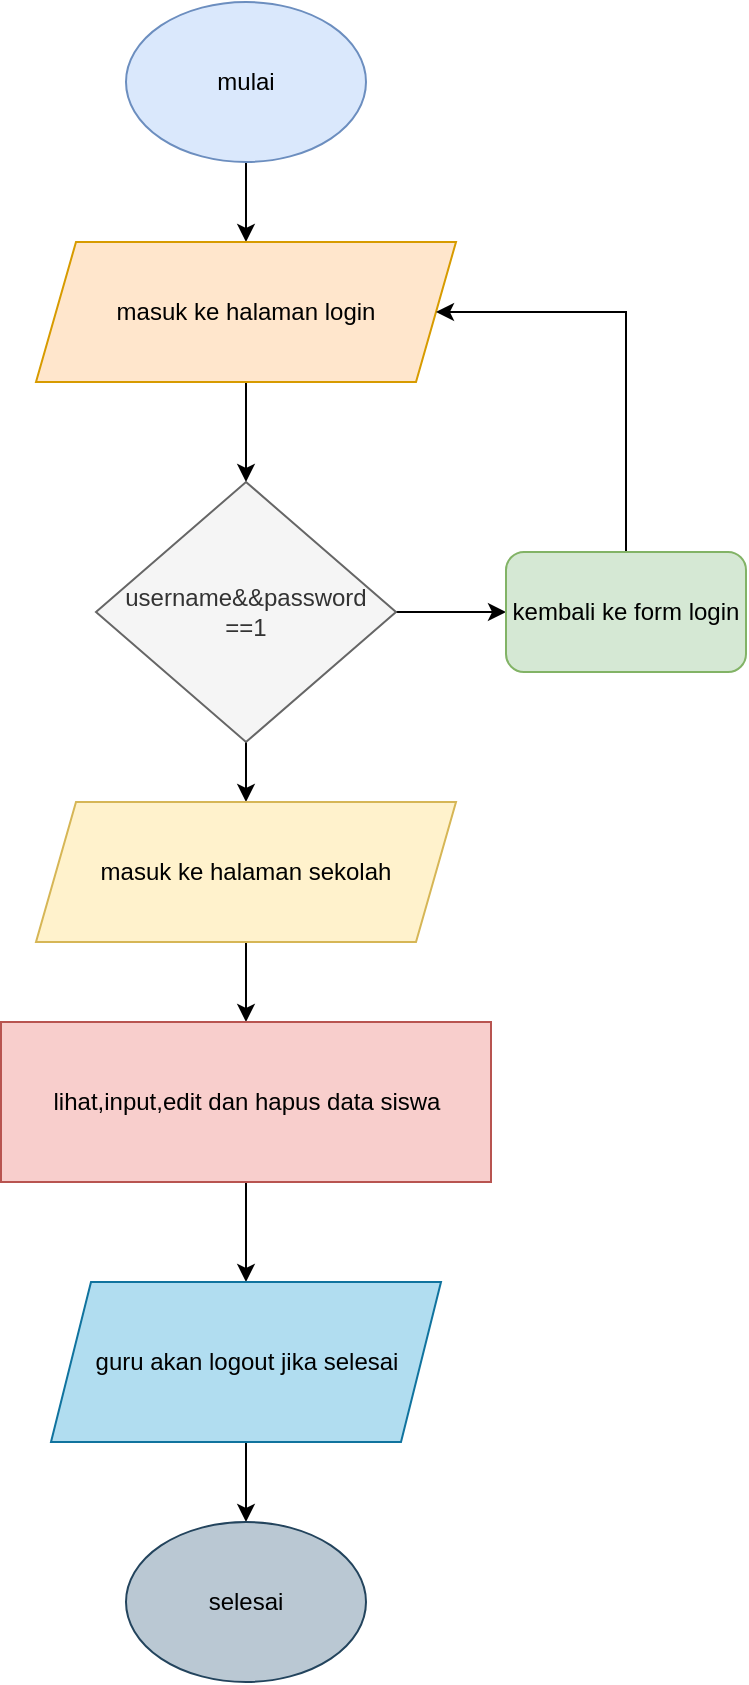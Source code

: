 <mxfile version="13.9.9" type="device"><diagram id="WRtUbSTgNB2pbKoOCc4T" name="Page-1"><mxGraphModel dx="1086" dy="806" grid="1" gridSize="10" guides="1" tooltips="1" connect="1" arrows="1" fold="1" page="1" pageScale="1" pageWidth="700" pageHeight="1000" math="0" shadow="0"><root><mxCell id="0"/><mxCell id="1" parent="0"/><mxCell id="eCZyYoMEsL0N1sCHX40T-11" style="edgeStyle=orthogonalEdgeStyle;rounded=0;orthogonalLoop=1;jettySize=auto;html=1;exitX=0.5;exitY=1;exitDx=0;exitDy=0;entryX=0.5;entryY=0;entryDx=0;entryDy=0;" parent="1" source="eCZyYoMEsL0N1sCHX40T-1" target="eCZyYoMEsL0N1sCHX40T-2" edge="1"><mxGeometry relative="1" as="geometry"/></mxCell><mxCell id="eCZyYoMEsL0N1sCHX40T-1" value="mulai" style="ellipse;whiteSpace=wrap;html=1;fillColor=#dae8fc;strokeColor=#6c8ebf;" parent="1" vertex="1"><mxGeometry x="300" y="80" width="120" height="80" as="geometry"/></mxCell><mxCell id="eCZyYoMEsL0N1sCHX40T-12" style="edgeStyle=orthogonalEdgeStyle;rounded=0;orthogonalLoop=1;jettySize=auto;html=1;exitX=0.5;exitY=1;exitDx=0;exitDy=0;" parent="1" source="eCZyYoMEsL0N1sCHX40T-2" target="eCZyYoMEsL0N1sCHX40T-3" edge="1"><mxGeometry relative="1" as="geometry"/></mxCell><mxCell id="eCZyYoMEsL0N1sCHX40T-2" value="masuk ke halaman login" style="shape=parallelogram;perimeter=parallelogramPerimeter;whiteSpace=wrap;html=1;fixedSize=1;fillColor=#ffe6cc;strokeColor=#d79b00;" parent="1" vertex="1"><mxGeometry x="255" y="200" width="210" height="70" as="geometry"/></mxCell><mxCell id="eCZyYoMEsL0N1sCHX40T-13" style="edgeStyle=orthogonalEdgeStyle;rounded=0;orthogonalLoop=1;jettySize=auto;html=1;exitX=0.5;exitY=1;exitDx=0;exitDy=0;entryX=0.5;entryY=0;entryDx=0;entryDy=0;" parent="1" source="eCZyYoMEsL0N1sCHX40T-3" target="eCZyYoMEsL0N1sCHX40T-6" edge="1"><mxGeometry relative="1" as="geometry"/></mxCell><mxCell id="eCZyYoMEsL0N1sCHX40T-18" style="edgeStyle=orthogonalEdgeStyle;rounded=0;orthogonalLoop=1;jettySize=auto;html=1;exitX=1;exitY=0.5;exitDx=0;exitDy=0;" parent="1" source="eCZyYoMEsL0N1sCHX40T-3" target="eCZyYoMEsL0N1sCHX40T-4" edge="1"><mxGeometry relative="1" as="geometry"/></mxCell><mxCell id="eCZyYoMEsL0N1sCHX40T-3" value="username&amp;amp;&amp;amp;password&lt;br&gt;==1" style="rhombus;whiteSpace=wrap;html=1;fillColor=#f5f5f5;strokeColor=#666666;fontColor=#333333;" parent="1" vertex="1"><mxGeometry x="285" y="320" width="150" height="130" as="geometry"/></mxCell><mxCell id="eCZyYoMEsL0N1sCHX40T-19" style="edgeStyle=orthogonalEdgeStyle;rounded=0;orthogonalLoop=1;jettySize=auto;html=1;exitX=0.5;exitY=0;exitDx=0;exitDy=0;entryX=1;entryY=0.5;entryDx=0;entryDy=0;" parent="1" source="eCZyYoMEsL0N1sCHX40T-4" target="eCZyYoMEsL0N1sCHX40T-2" edge="1"><mxGeometry relative="1" as="geometry"><Array as="points"><mxPoint x="550" y="235"/></Array></mxGeometry></mxCell><mxCell id="eCZyYoMEsL0N1sCHX40T-4" value="kembali ke form login" style="rounded=1;whiteSpace=wrap;html=1;fillColor=#d5e8d4;strokeColor=#82b366;" parent="1" vertex="1"><mxGeometry x="490" y="355" width="120" height="60" as="geometry"/></mxCell><mxCell id="eCZyYoMEsL0N1sCHX40T-14" style="edgeStyle=orthogonalEdgeStyle;rounded=0;orthogonalLoop=1;jettySize=auto;html=1;exitX=0.5;exitY=1;exitDx=0;exitDy=0;entryX=0.5;entryY=0;entryDx=0;entryDy=0;" parent="1" source="eCZyYoMEsL0N1sCHX40T-6" target="eCZyYoMEsL0N1sCHX40T-7" edge="1"><mxGeometry relative="1" as="geometry"/></mxCell><mxCell id="eCZyYoMEsL0N1sCHX40T-6" value="masuk ke halaman sekolah" style="shape=parallelogram;perimeter=parallelogramPerimeter;whiteSpace=wrap;html=1;fixedSize=1;fillColor=#fff2cc;strokeColor=#d6b656;" parent="1" vertex="1"><mxGeometry x="255" y="480" width="210" height="70" as="geometry"/></mxCell><mxCell id="ej9quF6tWmVLFUDEYgWN-3" style="edgeStyle=orthogonalEdgeStyle;rounded=0;orthogonalLoop=1;jettySize=auto;html=1;exitX=0.5;exitY=1;exitDx=0;exitDy=0;entryX=0.5;entryY=0;entryDx=0;entryDy=0;" parent="1" source="eCZyYoMEsL0N1sCHX40T-7" edge="1"><mxGeometry relative="1" as="geometry"><mxPoint x="360" y="720" as="targetPoint"/></mxGeometry></mxCell><mxCell id="eCZyYoMEsL0N1sCHX40T-7" value="lihat,input,edit dan hapus data siswa" style="rounded=0;whiteSpace=wrap;html=1;fillColor=#f8cecc;strokeColor=#b85450;" parent="1" vertex="1"><mxGeometry x="237.5" y="590" width="245" height="80" as="geometry"/></mxCell><mxCell id="eCZyYoMEsL0N1sCHX40T-17" style="edgeStyle=orthogonalEdgeStyle;rounded=0;orthogonalLoop=1;jettySize=auto;html=1;exitX=0.5;exitY=1;exitDx=0;exitDy=0;entryX=0.5;entryY=0;entryDx=0;entryDy=0;" parent="1" source="eCZyYoMEsL0N1sCHX40T-9" target="eCZyYoMEsL0N1sCHX40T-10" edge="1"><mxGeometry relative="1" as="geometry"/></mxCell><mxCell id="eCZyYoMEsL0N1sCHX40T-9" value="guru akan logout jika selesai" style="shape=parallelogram;perimeter=parallelogramPerimeter;whiteSpace=wrap;html=1;fixedSize=1;fillColor=#b1ddf0;strokeColor=#10739e;" parent="1" vertex="1"><mxGeometry x="262.5" y="720" width="195" height="80" as="geometry"/></mxCell><mxCell id="eCZyYoMEsL0N1sCHX40T-10" value="selesai" style="ellipse;whiteSpace=wrap;html=1;fillColor=#bac8d3;strokeColor=#23445d;" parent="1" vertex="1"><mxGeometry x="300" y="840" width="120" height="80" as="geometry"/></mxCell></root></mxGraphModel></diagram></mxfile>